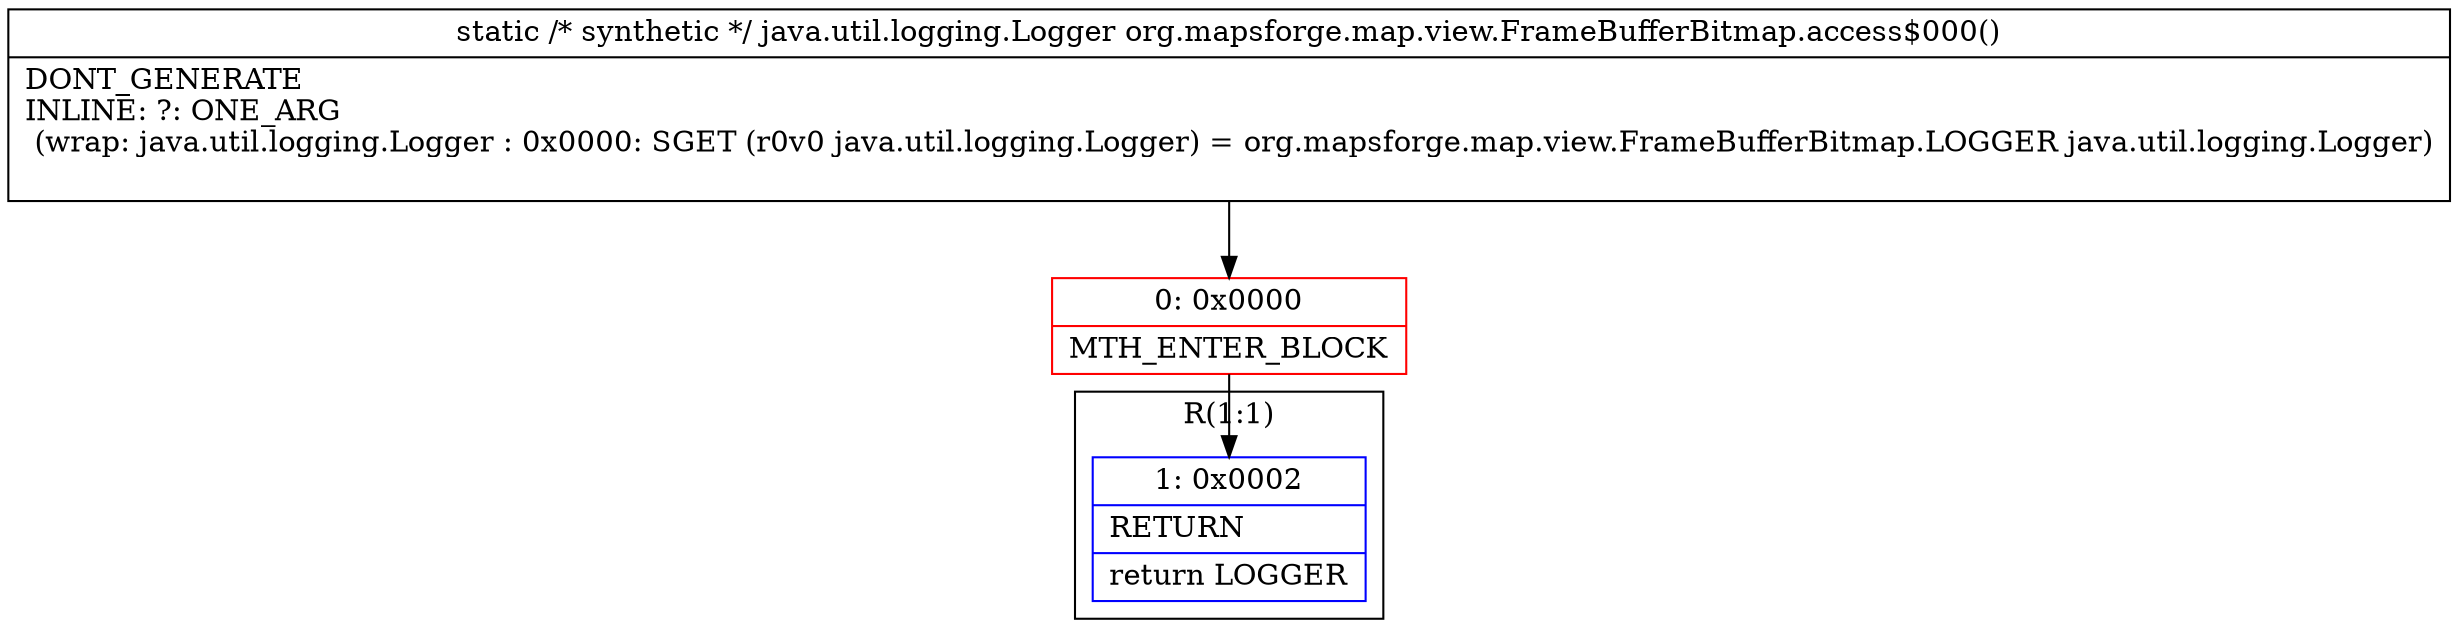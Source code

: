 digraph "CFG fororg.mapsforge.map.view.FrameBufferBitmap.access$000()Ljava\/util\/logging\/Logger;" {
subgraph cluster_Region_1215115204 {
label = "R(1:1)";
node [shape=record,color=blue];
Node_1 [shape=record,label="{1\:\ 0x0002|RETURN\l|return LOGGER\l}"];
}
Node_0 [shape=record,color=red,label="{0\:\ 0x0000|MTH_ENTER_BLOCK\l}"];
MethodNode[shape=record,label="{static \/* synthetic *\/ java.util.logging.Logger org.mapsforge.map.view.FrameBufferBitmap.access$000()  | DONT_GENERATE\lINLINE: ?: ONE_ARG  \l  (wrap: java.util.logging.Logger : 0x0000: SGET  (r0v0 java.util.logging.Logger) =  org.mapsforge.map.view.FrameBufferBitmap.LOGGER java.util.logging.Logger)\l\l}"];
MethodNode -> Node_0;
Node_0 -> Node_1;
}


